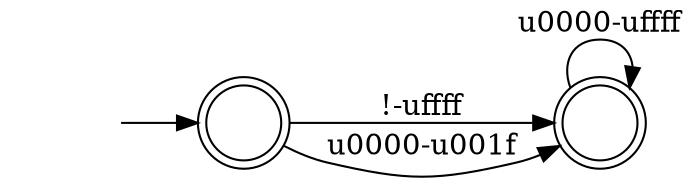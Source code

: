 digraph Automaton {
  rankdir = LR;
  0 [shape=doublecircle,label=""];
  initial [shape=plaintext,label=""];
  initial -> 0
  0 -> 1 [label="!-\uffff"]
  0 -> 1 [label="\u0000-\u001f"]
  1 [shape=doublecircle,label=""];
  1 -> 1 [label="\u0000-\uffff"]
}
